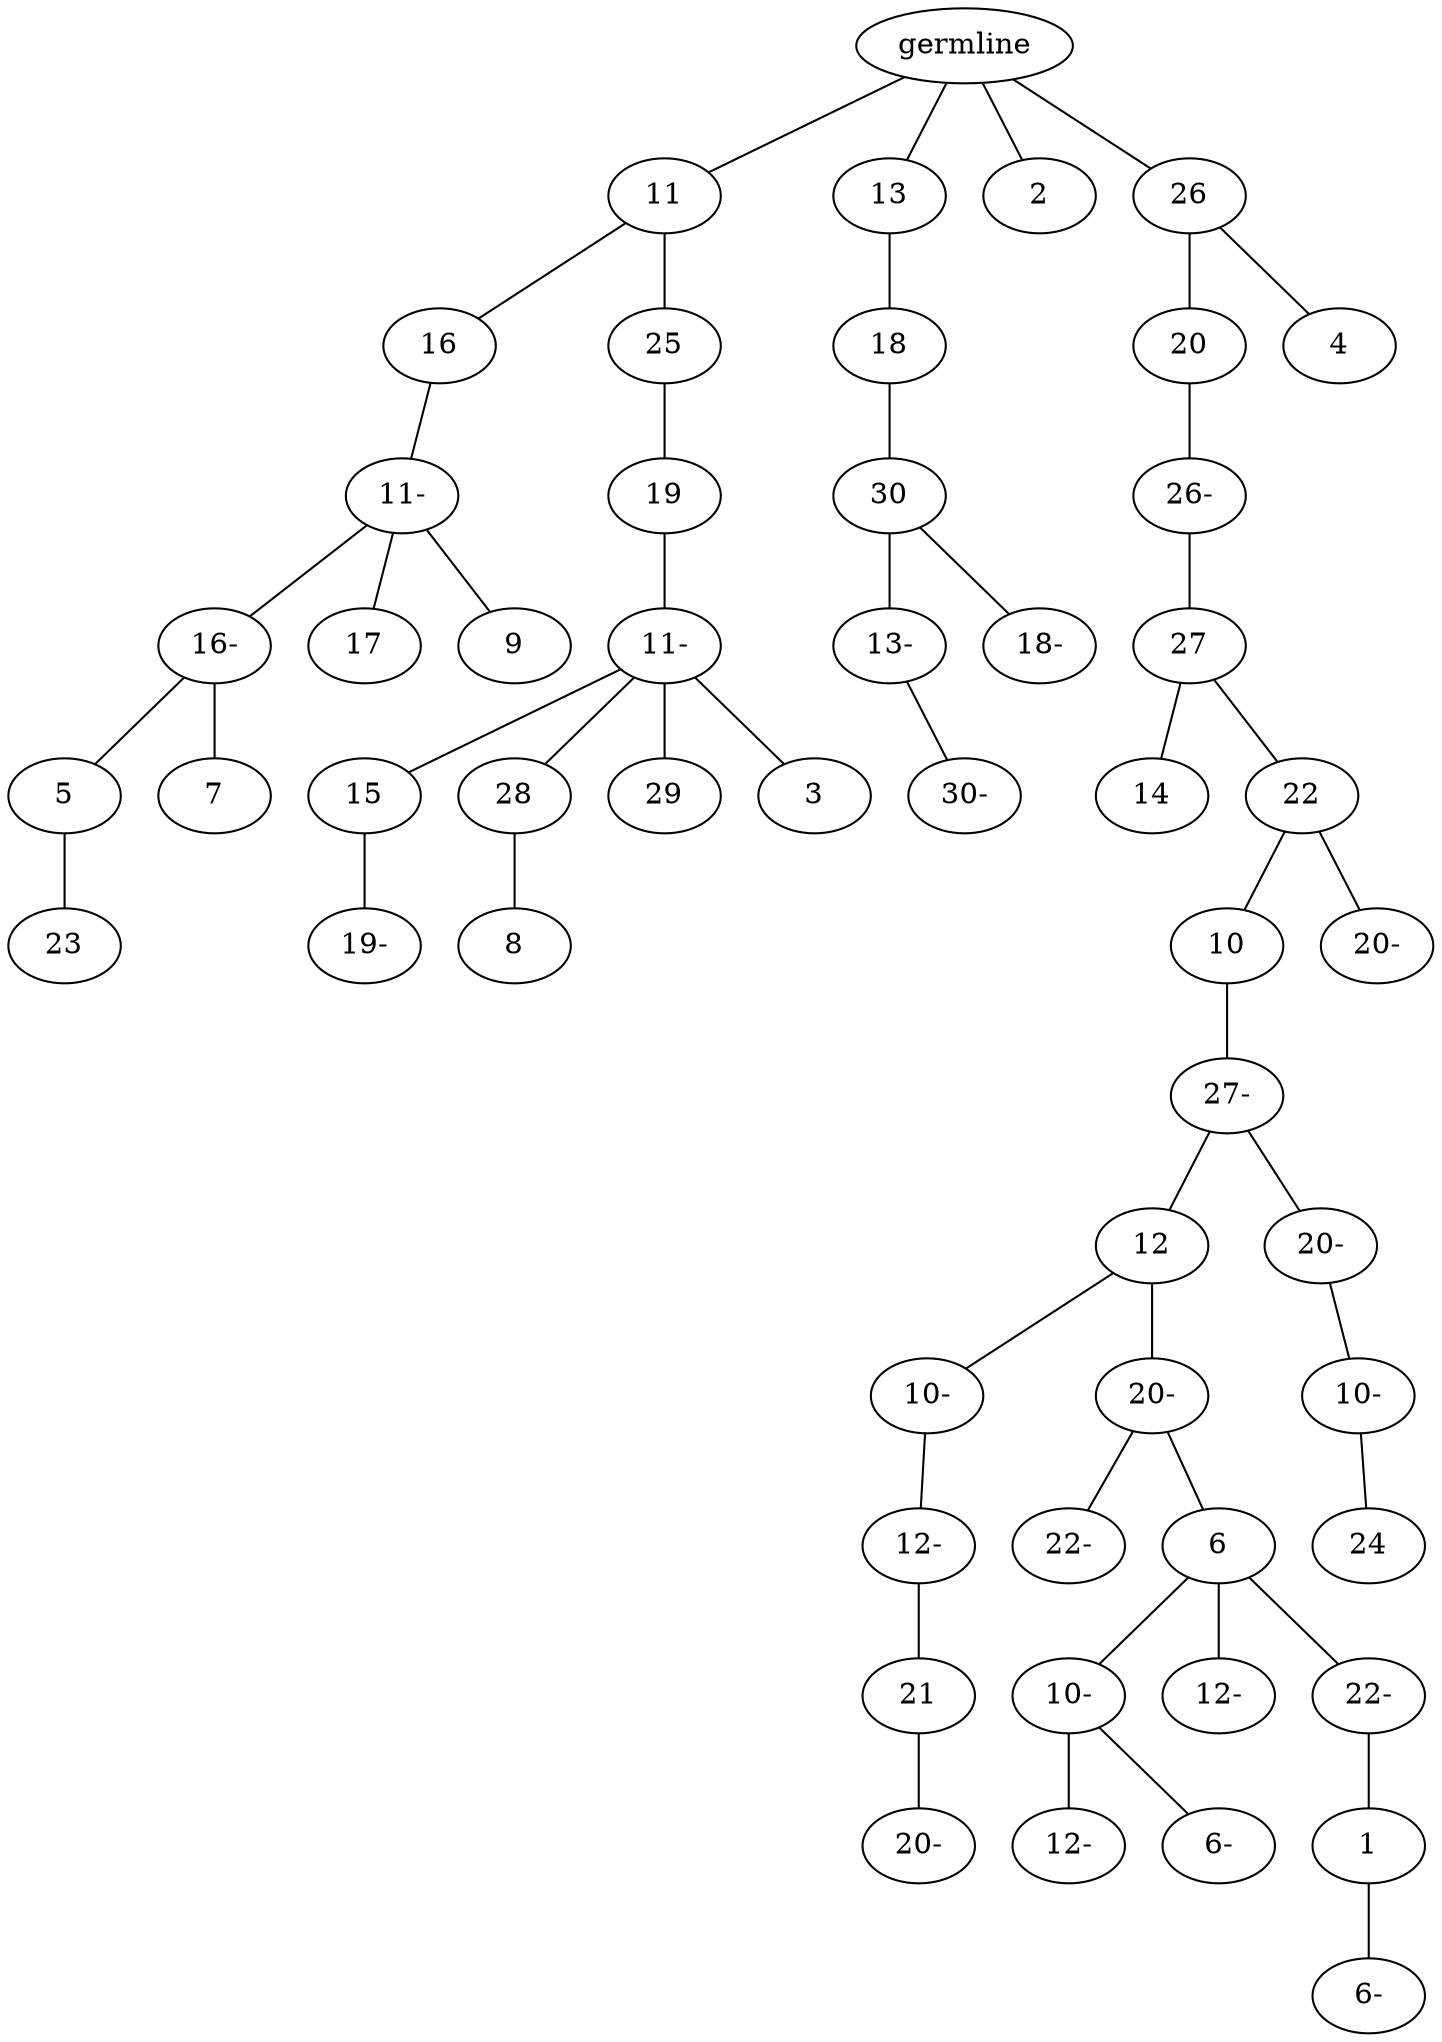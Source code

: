 graph tree {
    "140717795596608" [label="germline"];
    "140717796227872" [label="11"];
    "140717796193616" [label="16"];
    "140717796194768" [label="11-"];
    "140717795639056" [label="16-"];
    "140717795639152" [label="5"];
    "140717795252592" [label="23"];
    "140717795251824" [label="7"];
    "140717795637328" [label="17"];
    "140717795635360" [label="9"];
    "140717795800064" [label="25"];
    "140717795639008" [label="19"];
    "140717795252688" [label="11-"];
    "140717795250576" [label="15"];
    "140717795253120" [label="19-"];
    "140717795252400" [label="28"];
    "140717795252448" [label="8"];
    "140717795252832" [label="29"];
    "140717795253360" [label="3"];
    "140717796228736" [label="13"];
    "140717795639200" [label="18"];
    "140717795252736" [label="30"];
    "140717795253648" [label="13-"];
    "140717795253312" [label="30-"];
    "140717795254128" [label="18-"];
    "140717796226672" [label="2"];
    "140717795757936" [label="26"];
    "140717795251968" [label="20"];
    "140717795253744" [label="26-"];
    "140717795253552" [label="27"];
    "140717795336304" [label="14"];
    "140717795336976" [label="22"];
    "140717795336784" [label="10"];
    "140717795336928" [label="27-"];
    "140717795337408" [label="12"];
    "140717795337696" [label="10-"];
    "140717795337984" [label="12-"];
    "140717795338272" [label="21"];
    "140717795221312" [label="20-"];
    "140717795337552" [label="20-"];
    "140717795338800" [label="22-"];
    "140717795338032" [label="6"];
    "140717795338608" [label="10-"];
    "140717795338464" [label="12-"];
    "140717795338896" [label="6-"];
    "140717795338080" [label="12-"];
    "140717795337792" [label="22-"];
    "140717795339040" [label="1"];
    "140717795338944" [label="6-"];
    "140717795337168" [label="20-"];
    "140717795338992" [label="10-"];
    "140717795339184" [label="24"];
    "140717795336544" [label="20-"];
    "140717795254224" [label="4"];
    "140717795596608" -- "140717796227872";
    "140717795596608" -- "140717796228736";
    "140717795596608" -- "140717796226672";
    "140717795596608" -- "140717795757936";
    "140717796227872" -- "140717796193616";
    "140717796227872" -- "140717795800064";
    "140717796193616" -- "140717796194768";
    "140717796194768" -- "140717795639056";
    "140717796194768" -- "140717795637328";
    "140717796194768" -- "140717795635360";
    "140717795639056" -- "140717795639152";
    "140717795639056" -- "140717795251824";
    "140717795639152" -- "140717795252592";
    "140717795800064" -- "140717795639008";
    "140717795639008" -- "140717795252688";
    "140717795252688" -- "140717795250576";
    "140717795252688" -- "140717795252400";
    "140717795252688" -- "140717795252832";
    "140717795252688" -- "140717795253360";
    "140717795250576" -- "140717795253120";
    "140717795252400" -- "140717795252448";
    "140717796228736" -- "140717795639200";
    "140717795639200" -- "140717795252736";
    "140717795252736" -- "140717795253648";
    "140717795252736" -- "140717795254128";
    "140717795253648" -- "140717795253312";
    "140717795757936" -- "140717795251968";
    "140717795757936" -- "140717795254224";
    "140717795251968" -- "140717795253744";
    "140717795253744" -- "140717795253552";
    "140717795253552" -- "140717795336304";
    "140717795253552" -- "140717795336976";
    "140717795336976" -- "140717795336784";
    "140717795336976" -- "140717795336544";
    "140717795336784" -- "140717795336928";
    "140717795336928" -- "140717795337408";
    "140717795336928" -- "140717795337168";
    "140717795337408" -- "140717795337696";
    "140717795337408" -- "140717795337552";
    "140717795337696" -- "140717795337984";
    "140717795337984" -- "140717795338272";
    "140717795338272" -- "140717795221312";
    "140717795337552" -- "140717795338800";
    "140717795337552" -- "140717795338032";
    "140717795338032" -- "140717795338608";
    "140717795338032" -- "140717795338080";
    "140717795338032" -- "140717795337792";
    "140717795338608" -- "140717795338464";
    "140717795338608" -- "140717795338896";
    "140717795337792" -- "140717795339040";
    "140717795339040" -- "140717795338944";
    "140717795337168" -- "140717795338992";
    "140717795338992" -- "140717795339184";
}

